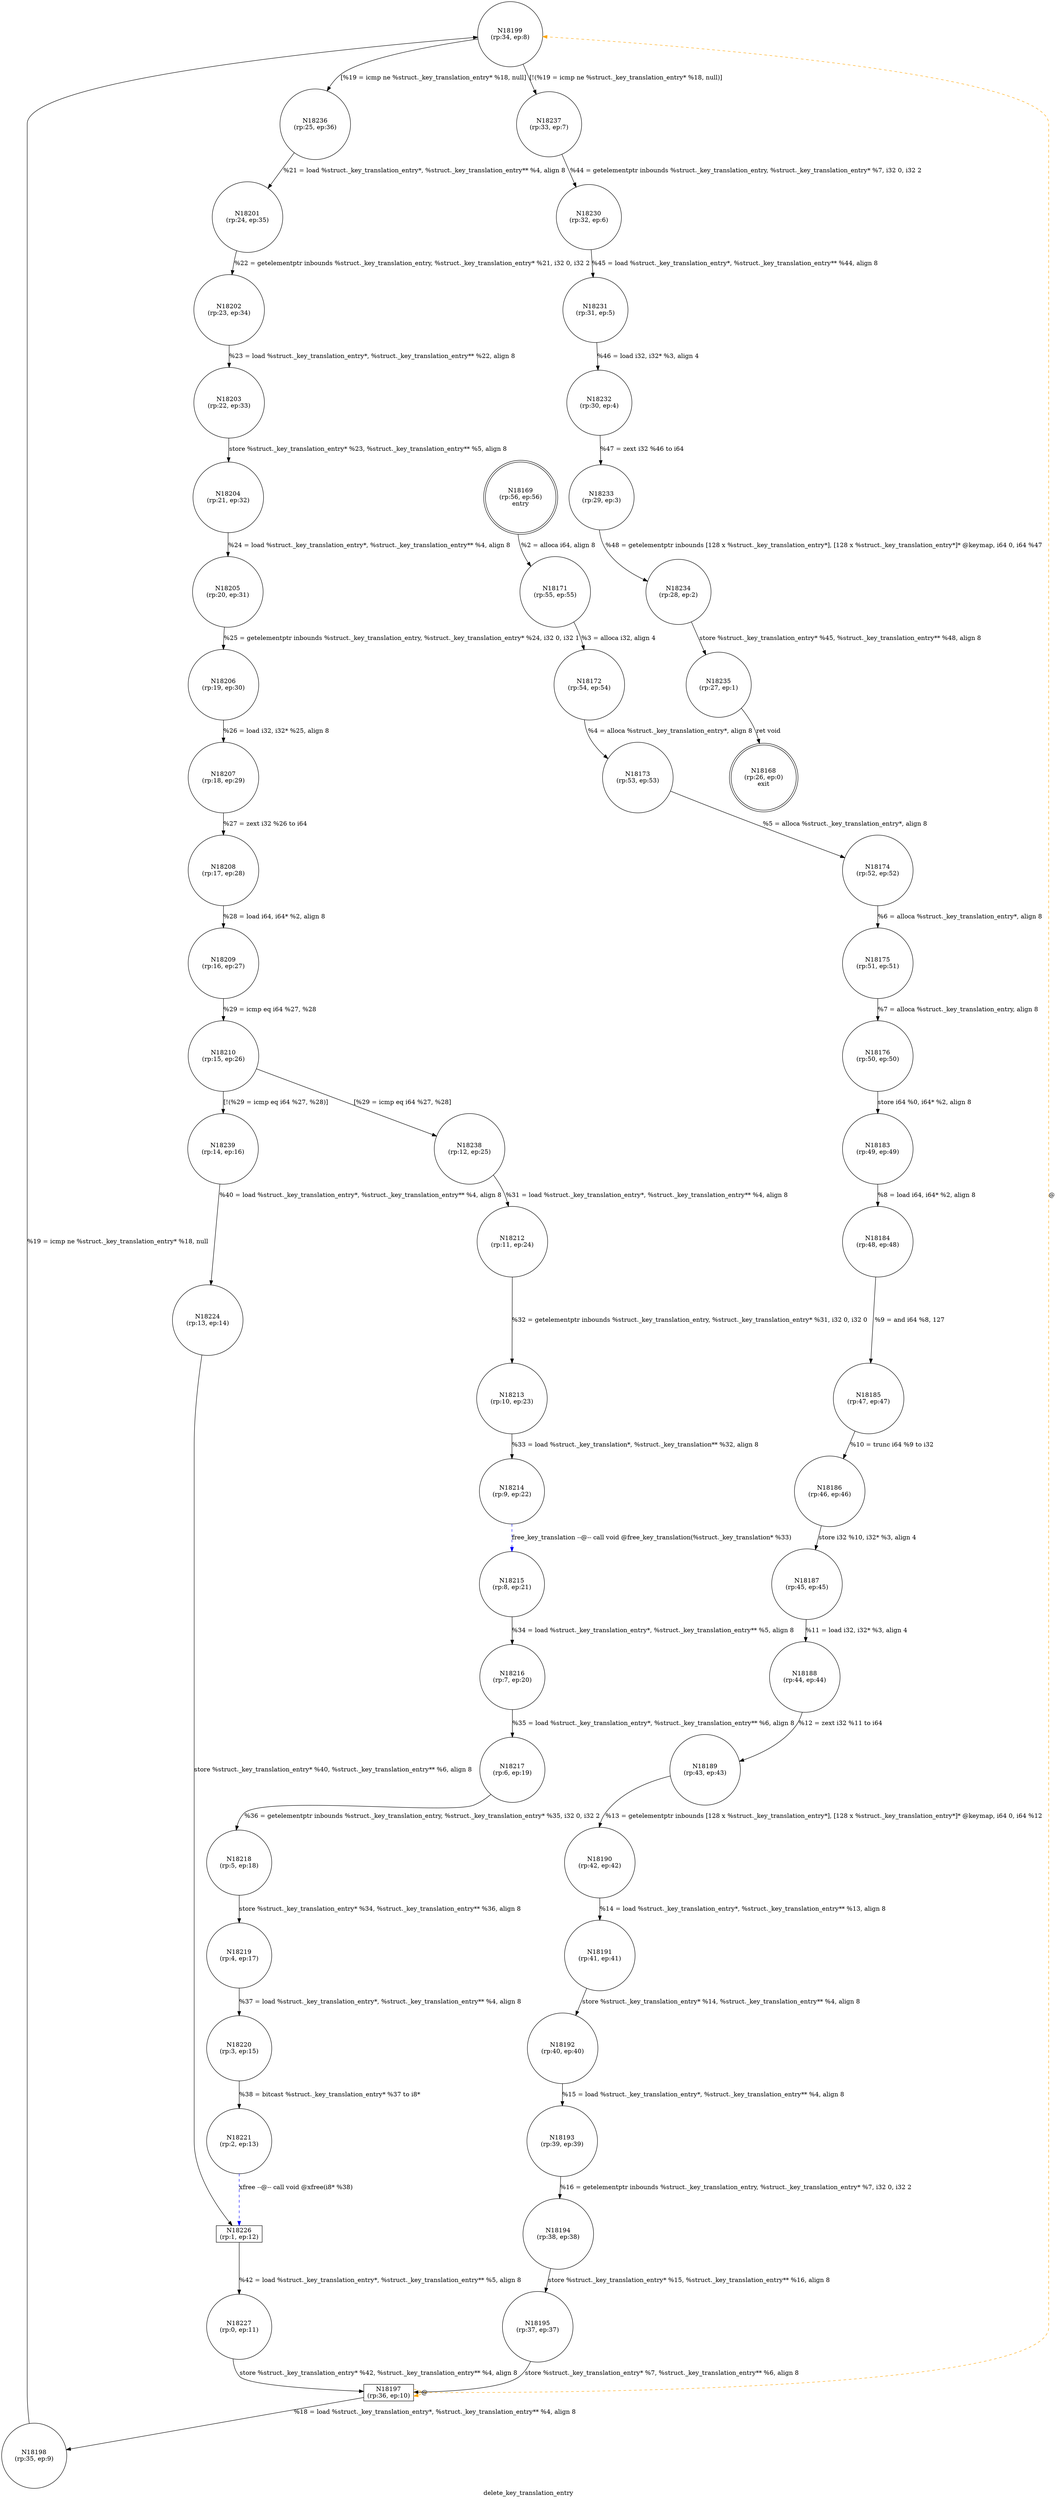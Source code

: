 digraph delete_key_translation_entry {
label="delete_key_translation_entry"
18168 [label="N18168\n(rp:26, ep:0)\nexit", shape="doublecircle"]
18169 [label="N18169\n(rp:56, ep:56)\nentry", shape="doublecircle"]
18169 -> 18171 [label="%2 = alloca i64, align 8"]
18171 [label="N18171\n(rp:55, ep:55)", shape="circle"]
18171 -> 18172 [label="%3 = alloca i32, align 4"]
18172 [label="N18172\n(rp:54, ep:54)", shape="circle"]
18172 -> 18173 [label="%4 = alloca %struct._key_translation_entry*, align 8"]
18173 [label="N18173\n(rp:53, ep:53)", shape="circle"]
18173 -> 18174 [label="%5 = alloca %struct._key_translation_entry*, align 8"]
18174 [label="N18174\n(rp:52, ep:52)", shape="circle"]
18174 -> 18175 [label="%6 = alloca %struct._key_translation_entry*, align 8"]
18175 [label="N18175\n(rp:51, ep:51)", shape="circle"]
18175 -> 18176 [label="%7 = alloca %struct._key_translation_entry, align 8"]
18176 [label="N18176\n(rp:50, ep:50)", shape="circle"]
18176 -> 18183 [label="store i64 %0, i64* %2, align 8"]
18183 [label="N18183\n(rp:49, ep:49)", shape="circle"]
18183 -> 18184 [label="%8 = load i64, i64* %2, align 8"]
18184 [label="N18184\n(rp:48, ep:48)", shape="circle"]
18184 -> 18185 [label="%9 = and i64 %8, 127"]
18185 [label="N18185\n(rp:47, ep:47)", shape="circle"]
18185 -> 18186 [label="%10 = trunc i64 %9 to i32"]
18186 [label="N18186\n(rp:46, ep:46)", shape="circle"]
18186 -> 18187 [label="store i32 %10, i32* %3, align 4"]
18187 [label="N18187\n(rp:45, ep:45)", shape="circle"]
18187 -> 18188 [label="%11 = load i32, i32* %3, align 4"]
18188 [label="N18188\n(rp:44, ep:44)", shape="circle"]
18188 -> 18189 [label="%12 = zext i32 %11 to i64"]
18189 [label="N18189\n(rp:43, ep:43)", shape="circle"]
18189 -> 18190 [label="%13 = getelementptr inbounds [128 x %struct._key_translation_entry*], [128 x %struct._key_translation_entry*]* @keymap, i64 0, i64 %12"]
18190 [label="N18190\n(rp:42, ep:42)", shape="circle"]
18190 -> 18191 [label="%14 = load %struct._key_translation_entry*, %struct._key_translation_entry** %13, align 8"]
18191 [label="N18191\n(rp:41, ep:41)", shape="circle"]
18191 -> 18192 [label="store %struct._key_translation_entry* %14, %struct._key_translation_entry** %4, align 8"]
18192 [label="N18192\n(rp:40, ep:40)", shape="circle"]
18192 -> 18193 [label="%15 = load %struct._key_translation_entry*, %struct._key_translation_entry** %4, align 8"]
18193 [label="N18193\n(rp:39, ep:39)", shape="circle"]
18193 -> 18194 [label="%16 = getelementptr inbounds %struct._key_translation_entry, %struct._key_translation_entry* %7, i32 0, i32 2"]
18194 [label="N18194\n(rp:38, ep:38)", shape="circle"]
18194 -> 18195 [label="store %struct._key_translation_entry* %15, %struct._key_translation_entry** %16, align 8"]
18195 [label="N18195\n(rp:37, ep:37)", shape="circle"]
18195 -> 18197 [label="store %struct._key_translation_entry* %7, %struct._key_translation_entry** %6, align 8"]
18197 [label="N18197\n(rp:36, ep:10)", shape="box"]
18197 -> 18198 [label="%18 = load %struct._key_translation_entry*, %struct._key_translation_entry** %4, align 8"]
18197 -> 18197 [label="@", style="dashed", color="orange"]
18197 -> 18199 [label="@", style="dashed", color="orange"]
18198 [label="N18198\n(rp:35, ep:9)", shape="circle"]
18198 -> 18199 [label="%19 = icmp ne %struct._key_translation_entry* %18, null"]
18199 [label="N18199\n(rp:34, ep:8)", shape="circle"]
18199 -> 18236 [label="[%19 = icmp ne %struct._key_translation_entry* %18, null]"]
18199 -> 18237 [label="[!(%19 = icmp ne %struct._key_translation_entry* %18, null)]"]
18201 [label="N18201\n(rp:24, ep:35)", shape="circle"]
18201 -> 18202 [label="%22 = getelementptr inbounds %struct._key_translation_entry, %struct._key_translation_entry* %21, i32 0, i32 2"]
18202 [label="N18202\n(rp:23, ep:34)", shape="circle"]
18202 -> 18203 [label="%23 = load %struct._key_translation_entry*, %struct._key_translation_entry** %22, align 8"]
18203 [label="N18203\n(rp:22, ep:33)", shape="circle"]
18203 -> 18204 [label="store %struct._key_translation_entry* %23, %struct._key_translation_entry** %5, align 8"]
18204 [label="N18204\n(rp:21, ep:32)", shape="circle"]
18204 -> 18205 [label="%24 = load %struct._key_translation_entry*, %struct._key_translation_entry** %4, align 8"]
18205 [label="N18205\n(rp:20, ep:31)", shape="circle"]
18205 -> 18206 [label="%25 = getelementptr inbounds %struct._key_translation_entry, %struct._key_translation_entry* %24, i32 0, i32 1"]
18206 [label="N18206\n(rp:19, ep:30)", shape="circle"]
18206 -> 18207 [label="%26 = load i32, i32* %25, align 8"]
18207 [label="N18207\n(rp:18, ep:29)", shape="circle"]
18207 -> 18208 [label="%27 = zext i32 %26 to i64"]
18208 [label="N18208\n(rp:17, ep:28)", shape="circle"]
18208 -> 18209 [label="%28 = load i64, i64* %2, align 8"]
18209 [label="N18209\n(rp:16, ep:27)", shape="circle"]
18209 -> 18210 [label="%29 = icmp eq i64 %27, %28"]
18210 [label="N18210\n(rp:15, ep:26)", shape="circle"]
18210 -> 18238 [label="[%29 = icmp eq i64 %27, %28]"]
18210 -> 18239 [label="[!(%29 = icmp eq i64 %27, %28)]"]
18212 [label="N18212\n(rp:11, ep:24)", shape="circle"]
18212 -> 18213 [label="%32 = getelementptr inbounds %struct._key_translation_entry, %struct._key_translation_entry* %31, i32 0, i32 0"]
18213 [label="N18213\n(rp:10, ep:23)", shape="circle"]
18213 -> 18214 [label="%33 = load %struct._key_translation*, %struct._key_translation** %32, align 8"]
18214 [label="N18214\n(rp:9, ep:22)", shape="circle"]
18214 -> 18215 [label="free_key_translation --@-- call void @free_key_translation(%struct._key_translation* %33)", style="dashed", color="blue"]
18215 [label="N18215\n(rp:8, ep:21)", shape="circle"]
18215 -> 18216 [label="%34 = load %struct._key_translation_entry*, %struct._key_translation_entry** %5, align 8"]
18216 [label="N18216\n(rp:7, ep:20)", shape="circle"]
18216 -> 18217 [label="%35 = load %struct._key_translation_entry*, %struct._key_translation_entry** %6, align 8"]
18217 [label="N18217\n(rp:6, ep:19)", shape="circle"]
18217 -> 18218 [label="%36 = getelementptr inbounds %struct._key_translation_entry, %struct._key_translation_entry* %35, i32 0, i32 2"]
18218 [label="N18218\n(rp:5, ep:18)", shape="circle"]
18218 -> 18219 [label="store %struct._key_translation_entry* %34, %struct._key_translation_entry** %36, align 8"]
18219 [label="N18219\n(rp:4, ep:17)", shape="circle"]
18219 -> 18220 [label="%37 = load %struct._key_translation_entry*, %struct._key_translation_entry** %4, align 8"]
18220 [label="N18220\n(rp:3, ep:15)", shape="circle"]
18220 -> 18221 [label="%38 = bitcast %struct._key_translation_entry* %37 to i8*"]
18221 [label="N18221\n(rp:2, ep:13)", shape="circle"]
18221 -> 18226 [label="xfree --@-- call void @xfree(i8* %38)", style="dashed", color="blue"]
18224 [label="N18224\n(rp:13, ep:14)", shape="circle"]
18224 -> 18226 [label="store %struct._key_translation_entry* %40, %struct._key_translation_entry** %6, align 8"]
18226 [label="N18226\n(rp:1, ep:12)", shape="box"]
18226 -> 18227 [label="%42 = load %struct._key_translation_entry*, %struct._key_translation_entry** %5, align 8"]
18227 [label="N18227\n(rp:0, ep:11)", shape="circle"]
18227 -> 18197 [label="store %struct._key_translation_entry* %42, %struct._key_translation_entry** %4, align 8"]
18230 [label="N18230\n(rp:32, ep:6)", shape="circle"]
18230 -> 18231 [label="%45 = load %struct._key_translation_entry*, %struct._key_translation_entry** %44, align 8"]
18231 [label="N18231\n(rp:31, ep:5)", shape="circle"]
18231 -> 18232 [label="%46 = load i32, i32* %3, align 4"]
18232 [label="N18232\n(rp:30, ep:4)", shape="circle"]
18232 -> 18233 [label="%47 = zext i32 %46 to i64"]
18233 [label="N18233\n(rp:29, ep:3)", shape="circle"]
18233 -> 18234 [label="%48 = getelementptr inbounds [128 x %struct._key_translation_entry*], [128 x %struct._key_translation_entry*]* @keymap, i64 0, i64 %47"]
18234 [label="N18234\n(rp:28, ep:2)", shape="circle"]
18234 -> 18235 [label="store %struct._key_translation_entry* %45, %struct._key_translation_entry** %48, align 8"]
18235 [label="N18235\n(rp:27, ep:1)", shape="circle"]
18235 -> 18168 [label="ret void"]
18236 [label="N18236\n(rp:25, ep:36)", shape="circle"]
18236 -> 18201 [label="%21 = load %struct._key_translation_entry*, %struct._key_translation_entry** %4, align 8"]
18237 [label="N18237\n(rp:33, ep:7)", shape="circle"]
18237 -> 18230 [label="%44 = getelementptr inbounds %struct._key_translation_entry, %struct._key_translation_entry* %7, i32 0, i32 2"]
18238 [label="N18238\n(rp:12, ep:25)", shape="circle"]
18238 -> 18212 [label="%31 = load %struct._key_translation_entry*, %struct._key_translation_entry** %4, align 8"]
18239 [label="N18239\n(rp:14, ep:16)", shape="circle"]
18239 -> 18224 [label="%40 = load %struct._key_translation_entry*, %struct._key_translation_entry** %4, align 8"]
}
